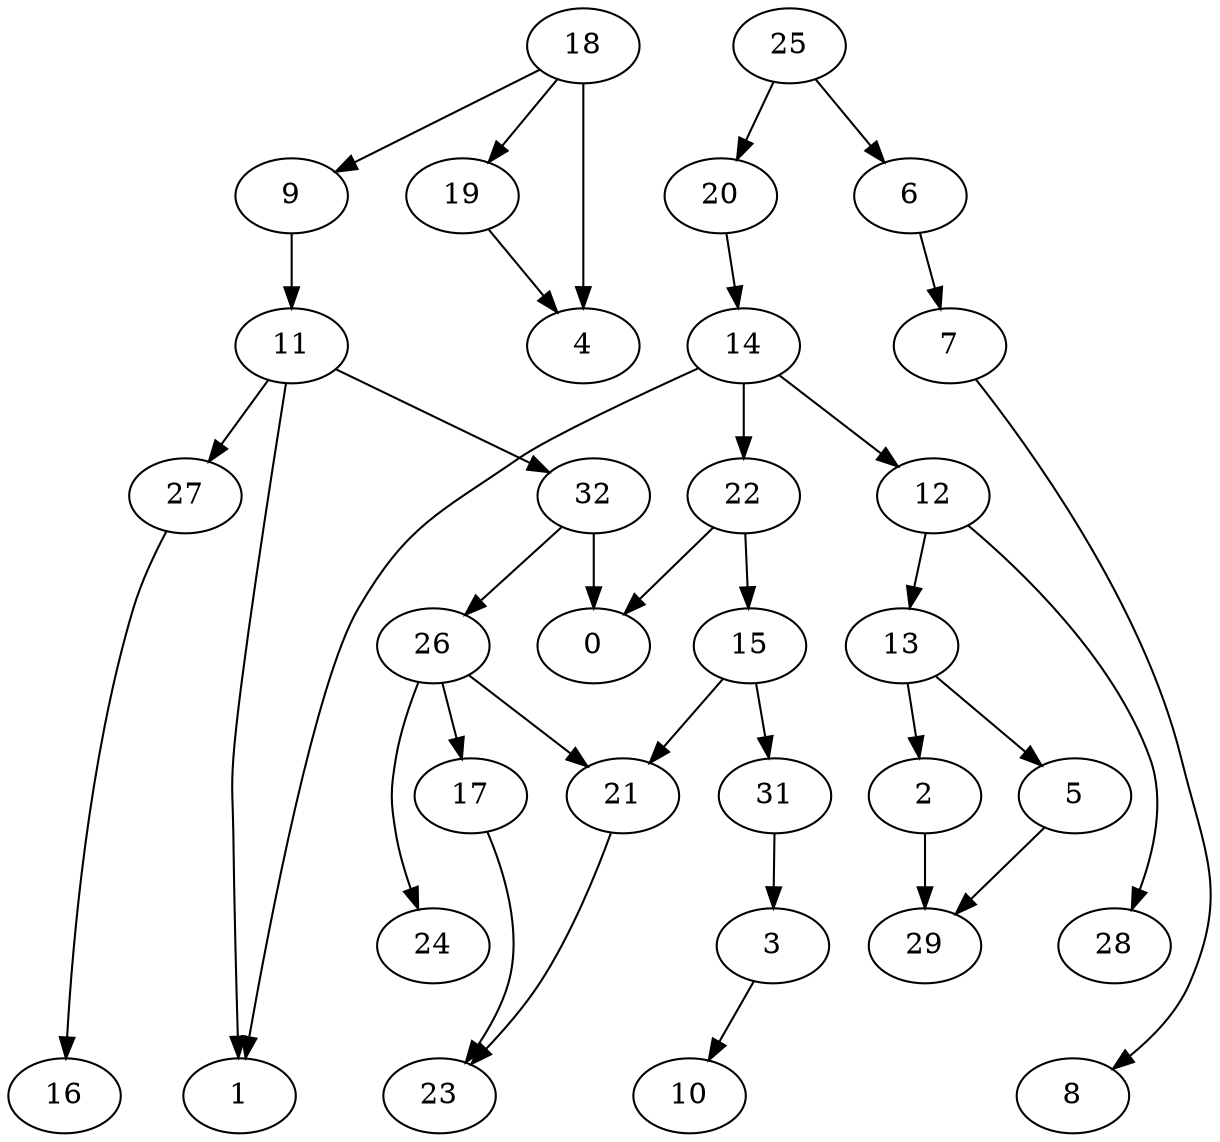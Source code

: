 digraph G {
    2;
    29;
    3;
    10;
    5;
    6;
    7;
    8;
    9;
    11;
    1;
    27;
    32;
    16;
    0;
    26;
    21;
    17;
    24;
    23;
    12;
    13;
    28;
    14;
    22;
    15;
    31;
    18;
    19;
    4;
    20;
    25;
    2 -> 29 [weight=2];
    3 -> 10 [weight=0];
    5 -> 29 [weight=0];
    6 -> 7 [weight=0];
    7 -> 8 [weight=0];
    9 -> 11 [weight=1];
    11 -> 1 [weight=0];
    11 -> 27 [weight=0];
    11 -> 32 [weight=0];
    27 -> 16 [weight=0];
    32 -> 0 [weight=2];
    32 -> 26 [weight=0];
    26 -> 21 [weight=0];
    26 -> 17 [weight=0];
    26 -> 24 [weight=0];
    21 -> 23 [weight=0];
    17 -> 23 [weight=0];
    12 -> 13 [weight=0];
    12 -> 28 [weight=0];
    13 -> 2 [weight=0];
    13 -> 5 [weight=0];
    14 -> 1 [weight=0];
    14 -> 12 [weight=0];
    14 -> 22 [weight=4];
    22 -> 0 [weight=0];
    22 -> 15 [weight=0];
    15 -> 21 [weight=0];
    15 -> 31 [weight=0];
    31 -> 3 [weight=0];
    18 -> 9 [weight=0];
    18 -> 19 [weight=0];
    18 -> 4 [weight=1];
    19 -> 4 [weight=0];
    20 -> 14 [weight=0];
    25 -> 6 [weight=0];
    25 -> 20 [weight=0];
}
